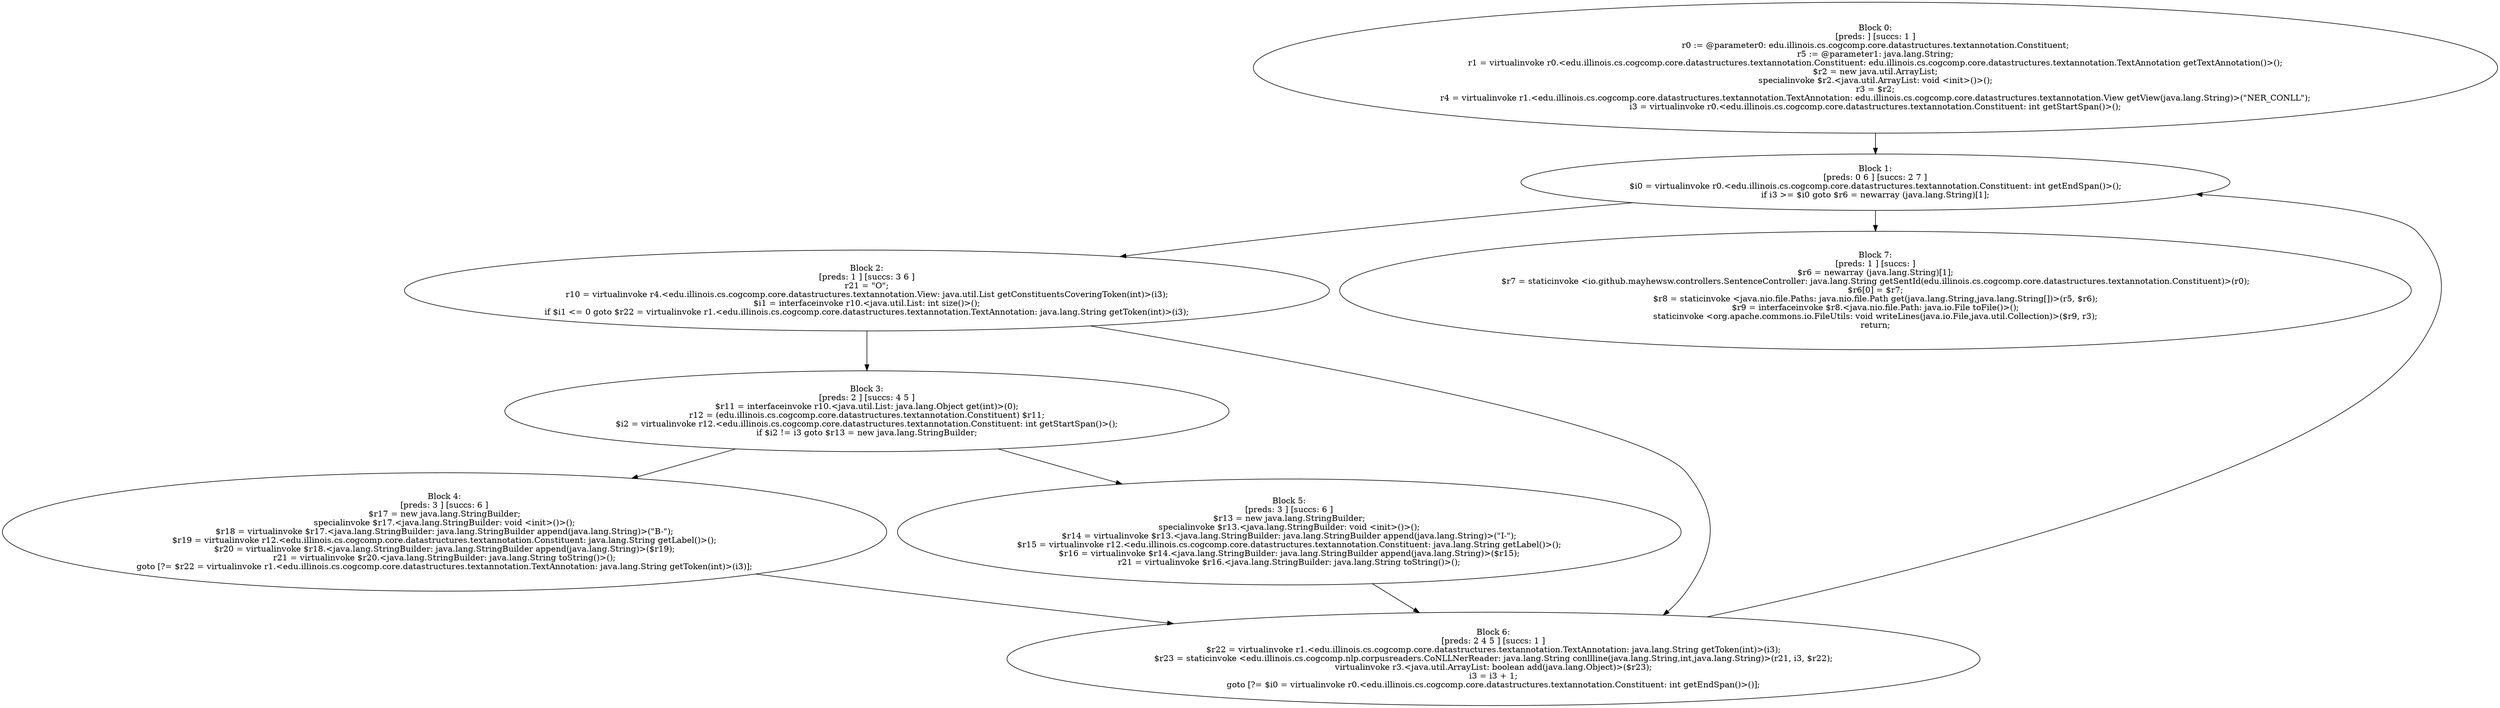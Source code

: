 digraph "unitGraph" {
    "Block 0:
[preds: ] [succs: 1 ]
r0 := @parameter0: edu.illinois.cs.cogcomp.core.datastructures.textannotation.Constituent;
r5 := @parameter1: java.lang.String;
r1 = virtualinvoke r0.<edu.illinois.cs.cogcomp.core.datastructures.textannotation.Constituent: edu.illinois.cs.cogcomp.core.datastructures.textannotation.TextAnnotation getTextAnnotation()>();
$r2 = new java.util.ArrayList;
specialinvoke $r2.<java.util.ArrayList: void <init>()>();
r3 = $r2;
r4 = virtualinvoke r1.<edu.illinois.cs.cogcomp.core.datastructures.textannotation.TextAnnotation: edu.illinois.cs.cogcomp.core.datastructures.textannotation.View getView(java.lang.String)>(\"NER_CONLL\");
i3 = virtualinvoke r0.<edu.illinois.cs.cogcomp.core.datastructures.textannotation.Constituent: int getStartSpan()>();
"
    "Block 1:
[preds: 0 6 ] [succs: 2 7 ]
$i0 = virtualinvoke r0.<edu.illinois.cs.cogcomp.core.datastructures.textannotation.Constituent: int getEndSpan()>();
if i3 >= $i0 goto $r6 = newarray (java.lang.String)[1];
"
    "Block 2:
[preds: 1 ] [succs: 3 6 ]
r21 = \"O\";
r10 = virtualinvoke r4.<edu.illinois.cs.cogcomp.core.datastructures.textannotation.View: java.util.List getConstituentsCoveringToken(int)>(i3);
$i1 = interfaceinvoke r10.<java.util.List: int size()>();
if $i1 <= 0 goto $r22 = virtualinvoke r1.<edu.illinois.cs.cogcomp.core.datastructures.textannotation.TextAnnotation: java.lang.String getToken(int)>(i3);
"
    "Block 3:
[preds: 2 ] [succs: 4 5 ]
$r11 = interfaceinvoke r10.<java.util.List: java.lang.Object get(int)>(0);
r12 = (edu.illinois.cs.cogcomp.core.datastructures.textannotation.Constituent) $r11;
$i2 = virtualinvoke r12.<edu.illinois.cs.cogcomp.core.datastructures.textannotation.Constituent: int getStartSpan()>();
if $i2 != i3 goto $r13 = new java.lang.StringBuilder;
"
    "Block 4:
[preds: 3 ] [succs: 6 ]
$r17 = new java.lang.StringBuilder;
specialinvoke $r17.<java.lang.StringBuilder: void <init>()>();
$r18 = virtualinvoke $r17.<java.lang.StringBuilder: java.lang.StringBuilder append(java.lang.String)>(\"B-\");
$r19 = virtualinvoke r12.<edu.illinois.cs.cogcomp.core.datastructures.textannotation.Constituent: java.lang.String getLabel()>();
$r20 = virtualinvoke $r18.<java.lang.StringBuilder: java.lang.StringBuilder append(java.lang.String)>($r19);
r21 = virtualinvoke $r20.<java.lang.StringBuilder: java.lang.String toString()>();
goto [?= $r22 = virtualinvoke r1.<edu.illinois.cs.cogcomp.core.datastructures.textannotation.TextAnnotation: java.lang.String getToken(int)>(i3)];
"
    "Block 5:
[preds: 3 ] [succs: 6 ]
$r13 = new java.lang.StringBuilder;
specialinvoke $r13.<java.lang.StringBuilder: void <init>()>();
$r14 = virtualinvoke $r13.<java.lang.StringBuilder: java.lang.StringBuilder append(java.lang.String)>(\"I-\");
$r15 = virtualinvoke r12.<edu.illinois.cs.cogcomp.core.datastructures.textannotation.Constituent: java.lang.String getLabel()>();
$r16 = virtualinvoke $r14.<java.lang.StringBuilder: java.lang.StringBuilder append(java.lang.String)>($r15);
r21 = virtualinvoke $r16.<java.lang.StringBuilder: java.lang.String toString()>();
"
    "Block 6:
[preds: 2 4 5 ] [succs: 1 ]
$r22 = virtualinvoke r1.<edu.illinois.cs.cogcomp.core.datastructures.textannotation.TextAnnotation: java.lang.String getToken(int)>(i3);
$r23 = staticinvoke <edu.illinois.cs.cogcomp.nlp.corpusreaders.CoNLLNerReader: java.lang.String conllline(java.lang.String,int,java.lang.String)>(r21, i3, $r22);
virtualinvoke r3.<java.util.ArrayList: boolean add(java.lang.Object)>($r23);
i3 = i3 + 1;
goto [?= $i0 = virtualinvoke r0.<edu.illinois.cs.cogcomp.core.datastructures.textannotation.Constituent: int getEndSpan()>()];
"
    "Block 7:
[preds: 1 ] [succs: ]
$r6 = newarray (java.lang.String)[1];
$r7 = staticinvoke <io.github.mayhewsw.controllers.SentenceController: java.lang.String getSentId(edu.illinois.cs.cogcomp.core.datastructures.textannotation.Constituent)>(r0);
$r6[0] = $r7;
$r8 = staticinvoke <java.nio.file.Paths: java.nio.file.Path get(java.lang.String,java.lang.String[])>(r5, $r6);
$r9 = interfaceinvoke $r8.<java.nio.file.Path: java.io.File toFile()>();
staticinvoke <org.apache.commons.io.FileUtils: void writeLines(java.io.File,java.util.Collection)>($r9, r3);
return;
"
    "Block 0:
[preds: ] [succs: 1 ]
r0 := @parameter0: edu.illinois.cs.cogcomp.core.datastructures.textannotation.Constituent;
r5 := @parameter1: java.lang.String;
r1 = virtualinvoke r0.<edu.illinois.cs.cogcomp.core.datastructures.textannotation.Constituent: edu.illinois.cs.cogcomp.core.datastructures.textannotation.TextAnnotation getTextAnnotation()>();
$r2 = new java.util.ArrayList;
specialinvoke $r2.<java.util.ArrayList: void <init>()>();
r3 = $r2;
r4 = virtualinvoke r1.<edu.illinois.cs.cogcomp.core.datastructures.textannotation.TextAnnotation: edu.illinois.cs.cogcomp.core.datastructures.textannotation.View getView(java.lang.String)>(\"NER_CONLL\");
i3 = virtualinvoke r0.<edu.illinois.cs.cogcomp.core.datastructures.textannotation.Constituent: int getStartSpan()>();
"->"Block 1:
[preds: 0 6 ] [succs: 2 7 ]
$i0 = virtualinvoke r0.<edu.illinois.cs.cogcomp.core.datastructures.textannotation.Constituent: int getEndSpan()>();
if i3 >= $i0 goto $r6 = newarray (java.lang.String)[1];
";
    "Block 1:
[preds: 0 6 ] [succs: 2 7 ]
$i0 = virtualinvoke r0.<edu.illinois.cs.cogcomp.core.datastructures.textannotation.Constituent: int getEndSpan()>();
if i3 >= $i0 goto $r6 = newarray (java.lang.String)[1];
"->"Block 2:
[preds: 1 ] [succs: 3 6 ]
r21 = \"O\";
r10 = virtualinvoke r4.<edu.illinois.cs.cogcomp.core.datastructures.textannotation.View: java.util.List getConstituentsCoveringToken(int)>(i3);
$i1 = interfaceinvoke r10.<java.util.List: int size()>();
if $i1 <= 0 goto $r22 = virtualinvoke r1.<edu.illinois.cs.cogcomp.core.datastructures.textannotation.TextAnnotation: java.lang.String getToken(int)>(i3);
";
    "Block 1:
[preds: 0 6 ] [succs: 2 7 ]
$i0 = virtualinvoke r0.<edu.illinois.cs.cogcomp.core.datastructures.textannotation.Constituent: int getEndSpan()>();
if i3 >= $i0 goto $r6 = newarray (java.lang.String)[1];
"->"Block 7:
[preds: 1 ] [succs: ]
$r6 = newarray (java.lang.String)[1];
$r7 = staticinvoke <io.github.mayhewsw.controllers.SentenceController: java.lang.String getSentId(edu.illinois.cs.cogcomp.core.datastructures.textannotation.Constituent)>(r0);
$r6[0] = $r7;
$r8 = staticinvoke <java.nio.file.Paths: java.nio.file.Path get(java.lang.String,java.lang.String[])>(r5, $r6);
$r9 = interfaceinvoke $r8.<java.nio.file.Path: java.io.File toFile()>();
staticinvoke <org.apache.commons.io.FileUtils: void writeLines(java.io.File,java.util.Collection)>($r9, r3);
return;
";
    "Block 2:
[preds: 1 ] [succs: 3 6 ]
r21 = \"O\";
r10 = virtualinvoke r4.<edu.illinois.cs.cogcomp.core.datastructures.textannotation.View: java.util.List getConstituentsCoveringToken(int)>(i3);
$i1 = interfaceinvoke r10.<java.util.List: int size()>();
if $i1 <= 0 goto $r22 = virtualinvoke r1.<edu.illinois.cs.cogcomp.core.datastructures.textannotation.TextAnnotation: java.lang.String getToken(int)>(i3);
"->"Block 3:
[preds: 2 ] [succs: 4 5 ]
$r11 = interfaceinvoke r10.<java.util.List: java.lang.Object get(int)>(0);
r12 = (edu.illinois.cs.cogcomp.core.datastructures.textannotation.Constituent) $r11;
$i2 = virtualinvoke r12.<edu.illinois.cs.cogcomp.core.datastructures.textannotation.Constituent: int getStartSpan()>();
if $i2 != i3 goto $r13 = new java.lang.StringBuilder;
";
    "Block 2:
[preds: 1 ] [succs: 3 6 ]
r21 = \"O\";
r10 = virtualinvoke r4.<edu.illinois.cs.cogcomp.core.datastructures.textannotation.View: java.util.List getConstituentsCoveringToken(int)>(i3);
$i1 = interfaceinvoke r10.<java.util.List: int size()>();
if $i1 <= 0 goto $r22 = virtualinvoke r1.<edu.illinois.cs.cogcomp.core.datastructures.textannotation.TextAnnotation: java.lang.String getToken(int)>(i3);
"->"Block 6:
[preds: 2 4 5 ] [succs: 1 ]
$r22 = virtualinvoke r1.<edu.illinois.cs.cogcomp.core.datastructures.textannotation.TextAnnotation: java.lang.String getToken(int)>(i3);
$r23 = staticinvoke <edu.illinois.cs.cogcomp.nlp.corpusreaders.CoNLLNerReader: java.lang.String conllline(java.lang.String,int,java.lang.String)>(r21, i3, $r22);
virtualinvoke r3.<java.util.ArrayList: boolean add(java.lang.Object)>($r23);
i3 = i3 + 1;
goto [?= $i0 = virtualinvoke r0.<edu.illinois.cs.cogcomp.core.datastructures.textannotation.Constituent: int getEndSpan()>()];
";
    "Block 3:
[preds: 2 ] [succs: 4 5 ]
$r11 = interfaceinvoke r10.<java.util.List: java.lang.Object get(int)>(0);
r12 = (edu.illinois.cs.cogcomp.core.datastructures.textannotation.Constituent) $r11;
$i2 = virtualinvoke r12.<edu.illinois.cs.cogcomp.core.datastructures.textannotation.Constituent: int getStartSpan()>();
if $i2 != i3 goto $r13 = new java.lang.StringBuilder;
"->"Block 4:
[preds: 3 ] [succs: 6 ]
$r17 = new java.lang.StringBuilder;
specialinvoke $r17.<java.lang.StringBuilder: void <init>()>();
$r18 = virtualinvoke $r17.<java.lang.StringBuilder: java.lang.StringBuilder append(java.lang.String)>(\"B-\");
$r19 = virtualinvoke r12.<edu.illinois.cs.cogcomp.core.datastructures.textannotation.Constituent: java.lang.String getLabel()>();
$r20 = virtualinvoke $r18.<java.lang.StringBuilder: java.lang.StringBuilder append(java.lang.String)>($r19);
r21 = virtualinvoke $r20.<java.lang.StringBuilder: java.lang.String toString()>();
goto [?= $r22 = virtualinvoke r1.<edu.illinois.cs.cogcomp.core.datastructures.textannotation.TextAnnotation: java.lang.String getToken(int)>(i3)];
";
    "Block 3:
[preds: 2 ] [succs: 4 5 ]
$r11 = interfaceinvoke r10.<java.util.List: java.lang.Object get(int)>(0);
r12 = (edu.illinois.cs.cogcomp.core.datastructures.textannotation.Constituent) $r11;
$i2 = virtualinvoke r12.<edu.illinois.cs.cogcomp.core.datastructures.textannotation.Constituent: int getStartSpan()>();
if $i2 != i3 goto $r13 = new java.lang.StringBuilder;
"->"Block 5:
[preds: 3 ] [succs: 6 ]
$r13 = new java.lang.StringBuilder;
specialinvoke $r13.<java.lang.StringBuilder: void <init>()>();
$r14 = virtualinvoke $r13.<java.lang.StringBuilder: java.lang.StringBuilder append(java.lang.String)>(\"I-\");
$r15 = virtualinvoke r12.<edu.illinois.cs.cogcomp.core.datastructures.textannotation.Constituent: java.lang.String getLabel()>();
$r16 = virtualinvoke $r14.<java.lang.StringBuilder: java.lang.StringBuilder append(java.lang.String)>($r15);
r21 = virtualinvoke $r16.<java.lang.StringBuilder: java.lang.String toString()>();
";
    "Block 4:
[preds: 3 ] [succs: 6 ]
$r17 = new java.lang.StringBuilder;
specialinvoke $r17.<java.lang.StringBuilder: void <init>()>();
$r18 = virtualinvoke $r17.<java.lang.StringBuilder: java.lang.StringBuilder append(java.lang.String)>(\"B-\");
$r19 = virtualinvoke r12.<edu.illinois.cs.cogcomp.core.datastructures.textannotation.Constituent: java.lang.String getLabel()>();
$r20 = virtualinvoke $r18.<java.lang.StringBuilder: java.lang.StringBuilder append(java.lang.String)>($r19);
r21 = virtualinvoke $r20.<java.lang.StringBuilder: java.lang.String toString()>();
goto [?= $r22 = virtualinvoke r1.<edu.illinois.cs.cogcomp.core.datastructures.textannotation.TextAnnotation: java.lang.String getToken(int)>(i3)];
"->"Block 6:
[preds: 2 4 5 ] [succs: 1 ]
$r22 = virtualinvoke r1.<edu.illinois.cs.cogcomp.core.datastructures.textannotation.TextAnnotation: java.lang.String getToken(int)>(i3);
$r23 = staticinvoke <edu.illinois.cs.cogcomp.nlp.corpusreaders.CoNLLNerReader: java.lang.String conllline(java.lang.String,int,java.lang.String)>(r21, i3, $r22);
virtualinvoke r3.<java.util.ArrayList: boolean add(java.lang.Object)>($r23);
i3 = i3 + 1;
goto [?= $i0 = virtualinvoke r0.<edu.illinois.cs.cogcomp.core.datastructures.textannotation.Constituent: int getEndSpan()>()];
";
    "Block 5:
[preds: 3 ] [succs: 6 ]
$r13 = new java.lang.StringBuilder;
specialinvoke $r13.<java.lang.StringBuilder: void <init>()>();
$r14 = virtualinvoke $r13.<java.lang.StringBuilder: java.lang.StringBuilder append(java.lang.String)>(\"I-\");
$r15 = virtualinvoke r12.<edu.illinois.cs.cogcomp.core.datastructures.textannotation.Constituent: java.lang.String getLabel()>();
$r16 = virtualinvoke $r14.<java.lang.StringBuilder: java.lang.StringBuilder append(java.lang.String)>($r15);
r21 = virtualinvoke $r16.<java.lang.StringBuilder: java.lang.String toString()>();
"->"Block 6:
[preds: 2 4 5 ] [succs: 1 ]
$r22 = virtualinvoke r1.<edu.illinois.cs.cogcomp.core.datastructures.textannotation.TextAnnotation: java.lang.String getToken(int)>(i3);
$r23 = staticinvoke <edu.illinois.cs.cogcomp.nlp.corpusreaders.CoNLLNerReader: java.lang.String conllline(java.lang.String,int,java.lang.String)>(r21, i3, $r22);
virtualinvoke r3.<java.util.ArrayList: boolean add(java.lang.Object)>($r23);
i3 = i3 + 1;
goto [?= $i0 = virtualinvoke r0.<edu.illinois.cs.cogcomp.core.datastructures.textannotation.Constituent: int getEndSpan()>()];
";
    "Block 6:
[preds: 2 4 5 ] [succs: 1 ]
$r22 = virtualinvoke r1.<edu.illinois.cs.cogcomp.core.datastructures.textannotation.TextAnnotation: java.lang.String getToken(int)>(i3);
$r23 = staticinvoke <edu.illinois.cs.cogcomp.nlp.corpusreaders.CoNLLNerReader: java.lang.String conllline(java.lang.String,int,java.lang.String)>(r21, i3, $r22);
virtualinvoke r3.<java.util.ArrayList: boolean add(java.lang.Object)>($r23);
i3 = i3 + 1;
goto [?= $i0 = virtualinvoke r0.<edu.illinois.cs.cogcomp.core.datastructures.textannotation.Constituent: int getEndSpan()>()];
"->"Block 1:
[preds: 0 6 ] [succs: 2 7 ]
$i0 = virtualinvoke r0.<edu.illinois.cs.cogcomp.core.datastructures.textannotation.Constituent: int getEndSpan()>();
if i3 >= $i0 goto $r6 = newarray (java.lang.String)[1];
";
}
